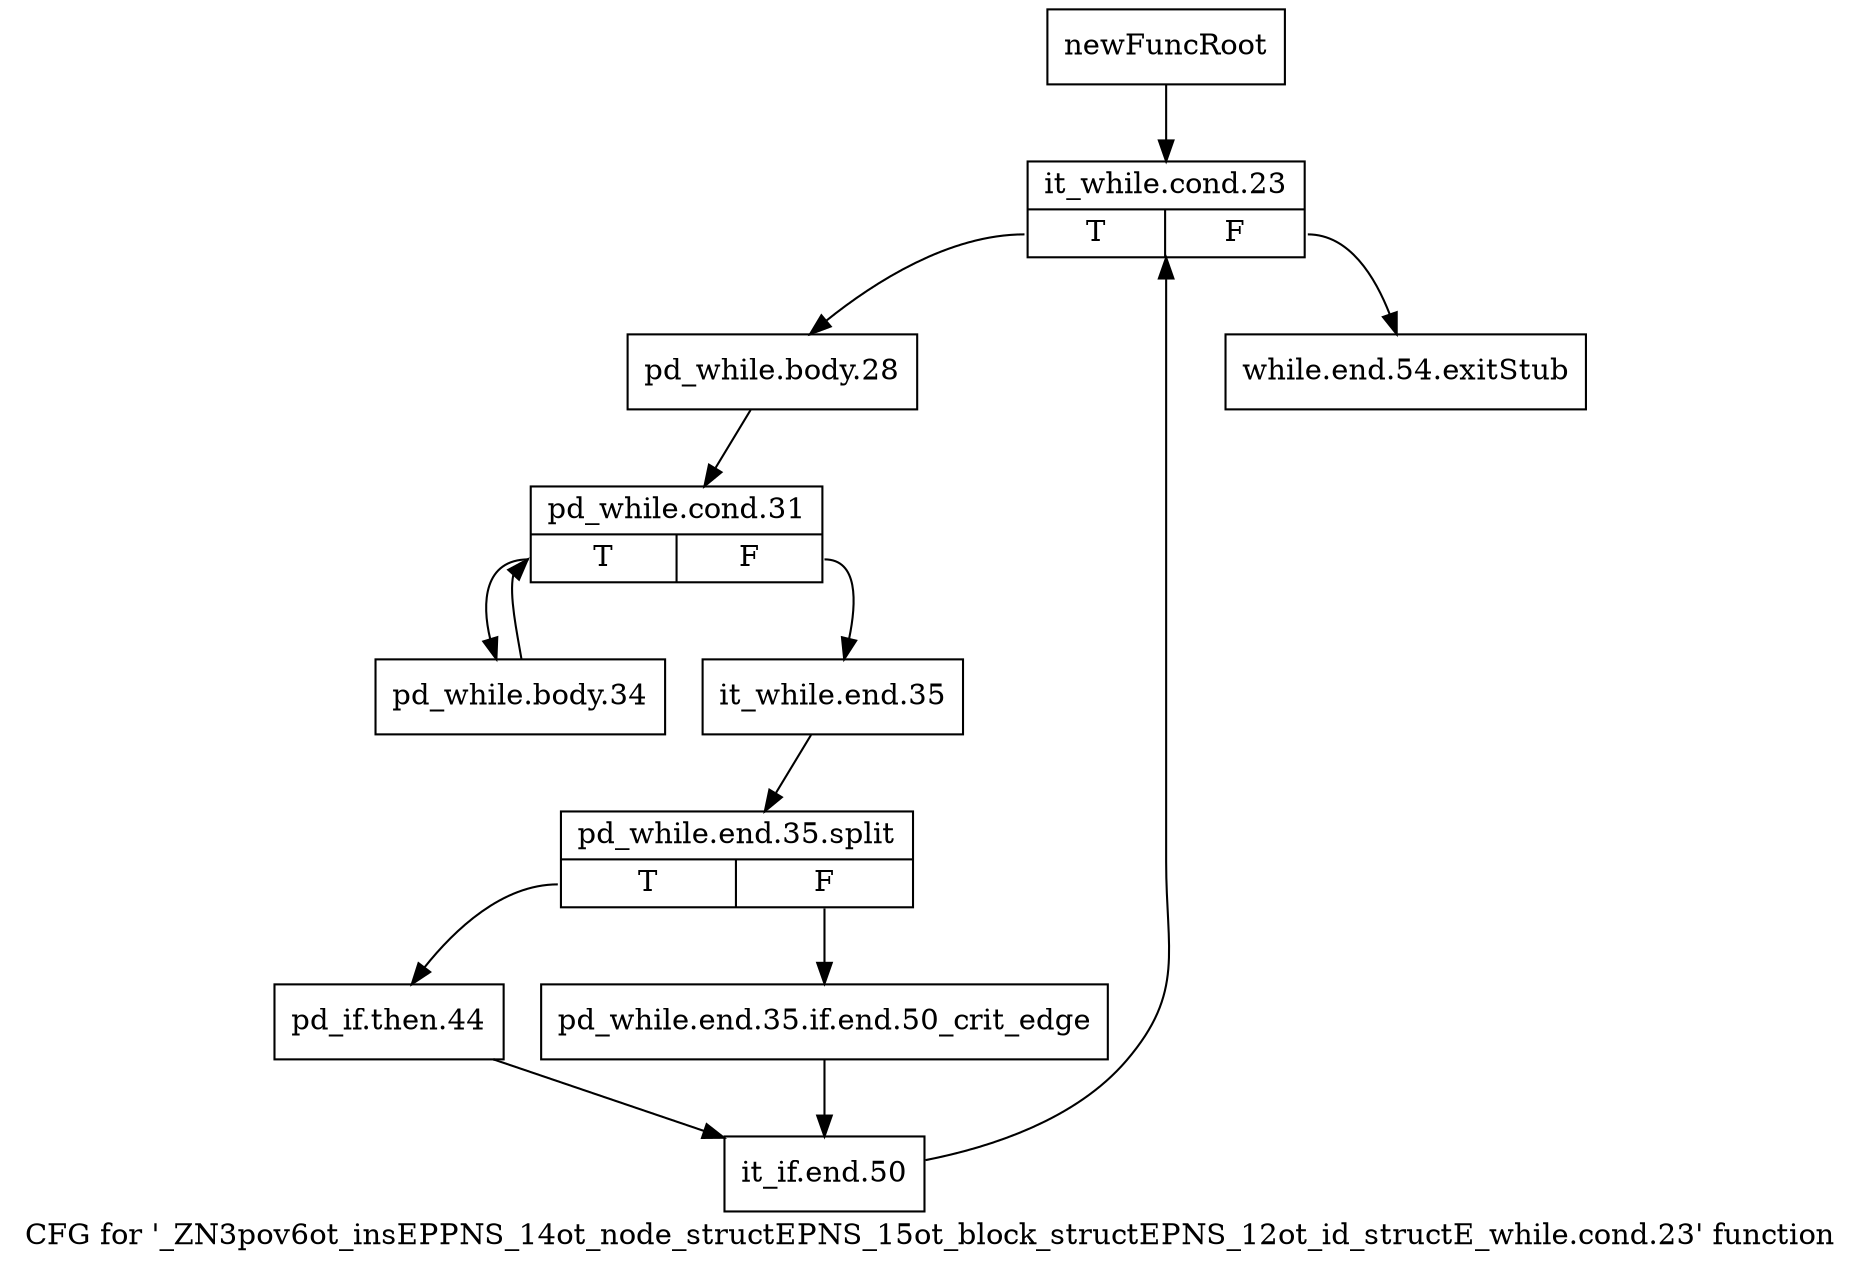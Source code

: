 digraph "CFG for '_ZN3pov6ot_insEPPNS_14ot_node_structEPNS_15ot_block_structEPNS_12ot_id_structE_while.cond.23' function" {
	label="CFG for '_ZN3pov6ot_insEPPNS_14ot_node_structEPNS_15ot_block_structEPNS_12ot_id_structE_while.cond.23' function";

	Node0x26d52b0 [shape=record,label="{newFuncRoot}"];
	Node0x26d52b0 -> Node0x26d5350;
	Node0x26d5300 [shape=record,label="{while.end.54.exitStub}"];
	Node0x26d5350 [shape=record,label="{it_while.cond.23|{<s0>T|<s1>F}}"];
	Node0x26d5350:s0 -> Node0x26d53a0;
	Node0x26d5350:s1 -> Node0x26d5300;
	Node0x26d53a0 [shape=record,label="{pd_while.body.28}"];
	Node0x26d53a0 -> Node0x26d53f0;
	Node0x26d53f0 [shape=record,label="{pd_while.cond.31|{<s0>T|<s1>F}}"];
	Node0x26d53f0:s0 -> Node0x26d5580;
	Node0x26d53f0:s1 -> Node0x26d5440;
	Node0x26d5440 [shape=record,label="{it_while.end.35}"];
	Node0x26d5440 -> Node0x3692100;
	Node0x3692100 [shape=record,label="{pd_while.end.35.split|{<s0>T|<s1>F}}"];
	Node0x3692100:s0 -> Node0x26d54e0;
	Node0x3692100:s1 -> Node0x26d5490;
	Node0x26d5490 [shape=record,label="{pd_while.end.35.if.end.50_crit_edge}"];
	Node0x26d5490 -> Node0x26d5530;
	Node0x26d54e0 [shape=record,label="{pd_if.then.44}"];
	Node0x26d54e0 -> Node0x26d5530;
	Node0x26d5530 [shape=record,label="{it_if.end.50}"];
	Node0x26d5530 -> Node0x26d5350;
	Node0x26d5580 [shape=record,label="{pd_while.body.34}"];
	Node0x26d5580 -> Node0x26d53f0;
}
